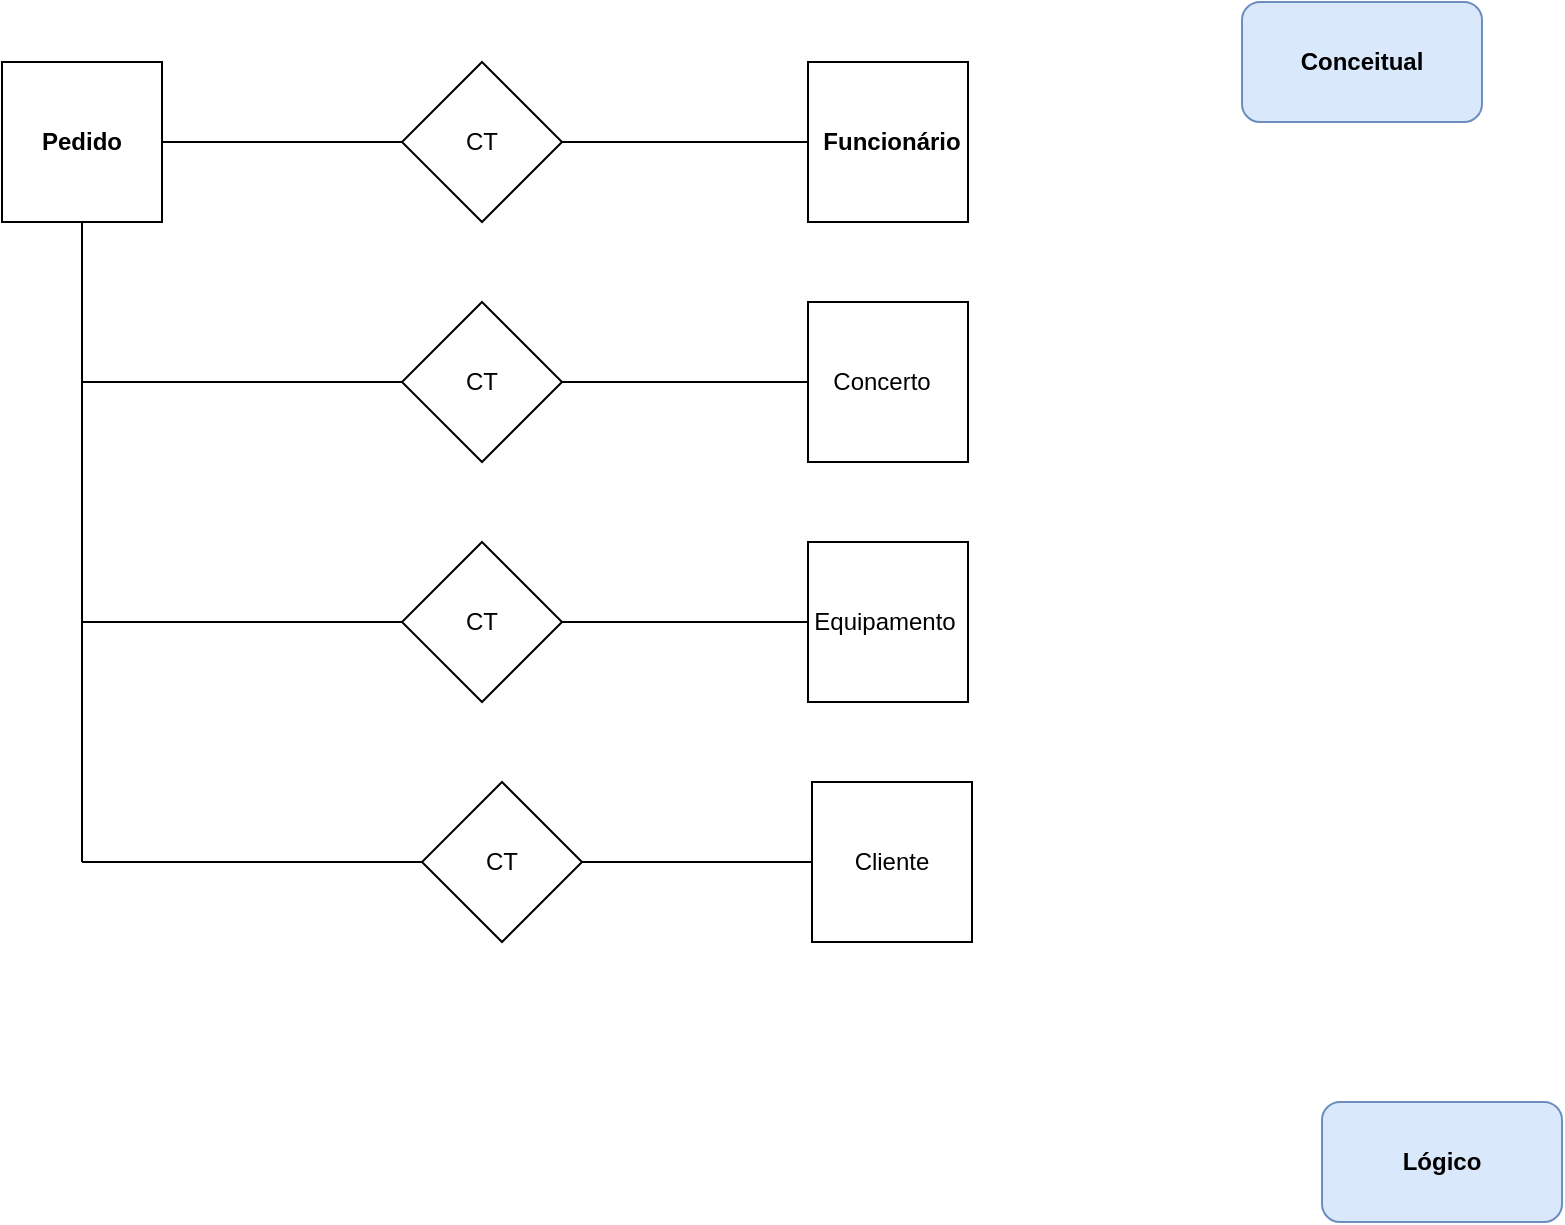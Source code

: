 <mxfile version="10.9.5" type="device"><diagram id="DcCaVyqEFKnXtLhaGvKs" name="Page-1"><mxGraphModel dx="926" dy="628" grid="1" gridSize="10" guides="1" tooltips="1" connect="1" arrows="1" fold="1" page="1" pageScale="1" pageWidth="827" pageHeight="1169" math="0" shadow="0"><root><mxCell id="0"/><mxCell id="1" parent="0"/><mxCell id="iHPE2WURYRClqCeKhf8n-1" value="" style="whiteSpace=wrap;html=1;aspect=fixed;" vertex="1" parent="1"><mxGeometry x="10" y="40" width="80" height="80" as="geometry"/></mxCell><mxCell id="iHPE2WURYRClqCeKhf8n-2" value="" style="endArrow=none;html=1;exitX=1;exitY=0.5;exitDx=0;exitDy=0;" edge="1" parent="1" source="iHPE2WURYRClqCeKhf8n-1"><mxGeometry width="50" height="50" relative="1" as="geometry"><mxPoint x="90" y="110" as="sourcePoint"/><mxPoint x="210" y="80" as="targetPoint"/></mxGeometry></mxCell><mxCell id="iHPE2WURYRClqCeKhf8n-4" value="" style="rhombus;whiteSpace=wrap;html=1;" vertex="1" parent="1"><mxGeometry x="210" y="40" width="80" height="80" as="geometry"/></mxCell><mxCell id="iHPE2WURYRClqCeKhf8n-5" value="" style="endArrow=none;html=1;exitX=1;exitY=0.5;exitDx=0;exitDy=0;entryX=0;entryY=0.5;entryDx=0;entryDy=0;" edge="1" parent="1" source="iHPE2WURYRClqCeKhf8n-4" target="iHPE2WURYRClqCeKhf8n-9"><mxGeometry width="50" height="50" relative="1" as="geometry"><mxPoint x="290" y="110" as="sourcePoint"/><mxPoint x="410" y="80" as="targetPoint"/></mxGeometry></mxCell><mxCell id="iHPE2WURYRClqCeKhf8n-6" value="" style="whiteSpace=wrap;html=1;aspect=fixed;" vertex="1" parent="1"><mxGeometry x="413" y="40" width="80" height="80" as="geometry"/></mxCell><mxCell id="iHPE2WURYRClqCeKhf8n-7" value="CT" style="text;html=1;strokeColor=none;fillColor=none;align=center;verticalAlign=middle;whiteSpace=wrap;rounded=0;" vertex="1" parent="1"><mxGeometry x="230" y="70" width="40" height="20" as="geometry"/></mxCell><mxCell id="iHPE2WURYRClqCeKhf8n-8" value="&lt;b&gt;Pedido&lt;/b&gt;" style="text;html=1;strokeColor=none;fillColor=none;align=center;verticalAlign=middle;whiteSpace=wrap;rounded=0;" vertex="1" parent="1"><mxGeometry x="15" y="55" width="70" height="50" as="geometry"/></mxCell><mxCell id="iHPE2WURYRClqCeKhf8n-9" value="&lt;b&gt;Funcionário&lt;/b&gt;" style="text;html=1;strokeColor=none;fillColor=none;align=center;verticalAlign=middle;whiteSpace=wrap;rounded=0;" vertex="1" parent="1"><mxGeometry x="420" y="60" width="70" height="40" as="geometry"/></mxCell><mxCell id="iHPE2WURYRClqCeKhf8n-10" value="" style="endArrow=none;html=1;entryX=0.5;entryY=1;entryDx=0;entryDy=0;" edge="1" parent="1" target="iHPE2WURYRClqCeKhf8n-1"><mxGeometry width="50" height="50" relative="1" as="geometry"><mxPoint x="50" y="200" as="sourcePoint"/><mxPoint x="80" y="120" as="targetPoint"/></mxGeometry></mxCell><mxCell id="iHPE2WURYRClqCeKhf8n-11" value="" style="endArrow=none;html=1;" edge="1" parent="1" target="iHPE2WURYRClqCeKhf8n-12"><mxGeometry width="50" height="50" relative="1" as="geometry"><mxPoint x="50" y="200" as="sourcePoint"/><mxPoint x="220" y="200" as="targetPoint"/><Array as="points"><mxPoint x="80" y="200"/></Array></mxGeometry></mxCell><mxCell id="iHPE2WURYRClqCeKhf8n-12" value="" style="rhombus;whiteSpace=wrap;html=1;" vertex="1" parent="1"><mxGeometry x="210" y="160" width="80" height="80" as="geometry"/></mxCell><mxCell id="iHPE2WURYRClqCeKhf8n-13" value="" style="endArrow=none;html=1;entryX=1;entryY=0.5;entryDx=0;entryDy=0;exitX=0;exitY=0.5;exitDx=0;exitDy=0;" edge="1" parent="1" source="iHPE2WURYRClqCeKhf8n-14" target="iHPE2WURYRClqCeKhf8n-12"><mxGeometry width="50" height="50" relative="1" as="geometry"><mxPoint x="410" y="200" as="sourcePoint"/><mxPoint x="60" y="260" as="targetPoint"/></mxGeometry></mxCell><mxCell id="iHPE2WURYRClqCeKhf8n-14" value="" style="whiteSpace=wrap;html=1;aspect=fixed;" vertex="1" parent="1"><mxGeometry x="413" y="160" width="80" height="80" as="geometry"/></mxCell><mxCell id="iHPE2WURYRClqCeKhf8n-15" value="" style="endArrow=none;html=1;" edge="1" parent="1"><mxGeometry width="50" height="50" relative="1" as="geometry"><mxPoint x="50" y="320" as="sourcePoint"/><mxPoint x="50" y="200" as="targetPoint"/></mxGeometry></mxCell><mxCell id="iHPE2WURYRClqCeKhf8n-16" value="" style="rhombus;whiteSpace=wrap;html=1;" vertex="1" parent="1"><mxGeometry x="210" y="280" width="80" height="80" as="geometry"/></mxCell><mxCell id="iHPE2WURYRClqCeKhf8n-17" value="" style="endArrow=none;html=1;entryX=0;entryY=0.5;entryDx=0;entryDy=0;" edge="1" parent="1" target="iHPE2WURYRClqCeKhf8n-16"><mxGeometry width="50" height="50" relative="1" as="geometry"><mxPoint x="50" y="320" as="sourcePoint"/><mxPoint x="100" y="310" as="targetPoint"/></mxGeometry></mxCell><mxCell id="iHPE2WURYRClqCeKhf8n-18" value="" style="endArrow=none;html=1;exitX=1;exitY=0.5;exitDx=0;exitDy=0;" edge="1" parent="1" source="iHPE2WURYRClqCeKhf8n-16"><mxGeometry width="50" height="50" relative="1" as="geometry"><mxPoint x="310" y="350" as="sourcePoint"/><mxPoint x="420" y="320" as="targetPoint"/></mxGeometry></mxCell><mxCell id="iHPE2WURYRClqCeKhf8n-19" value="" style="whiteSpace=wrap;html=1;aspect=fixed;" vertex="1" parent="1"><mxGeometry x="413" y="280" width="80" height="80" as="geometry"/></mxCell><mxCell id="iHPE2WURYRClqCeKhf8n-20" value="CT" style="text;html=1;strokeColor=none;fillColor=none;align=center;verticalAlign=middle;whiteSpace=wrap;rounded=0;" vertex="1" parent="1"><mxGeometry x="230" y="190" width="40" height="20" as="geometry"/></mxCell><mxCell id="iHPE2WURYRClqCeKhf8n-21" value="Concerto" style="text;html=1;strokeColor=none;fillColor=none;align=center;verticalAlign=middle;whiteSpace=wrap;rounded=0;" vertex="1" parent="1"><mxGeometry x="430" y="190" width="40" height="20" as="geometry"/></mxCell><mxCell id="iHPE2WURYRClqCeKhf8n-22" value="CT" style="text;html=1;strokeColor=none;fillColor=none;align=center;verticalAlign=middle;whiteSpace=wrap;rounded=0;" vertex="1" parent="1"><mxGeometry x="230" y="310" width="40" height="20" as="geometry"/></mxCell><mxCell id="iHPE2WURYRClqCeKhf8n-23" value="Equipamento" style="text;html=1;strokeColor=none;fillColor=none;align=center;verticalAlign=middle;whiteSpace=wrap;rounded=0;" vertex="1" parent="1"><mxGeometry x="430" y="310" width="43" height="20" as="geometry"/></mxCell><mxCell id="iHPE2WURYRClqCeKhf8n-24" value="" style="endArrow=none;html=1;" edge="1" parent="1"><mxGeometry width="50" height="50" relative="1" as="geometry"><mxPoint x="50" y="440" as="sourcePoint"/><mxPoint x="50" y="320" as="targetPoint"/></mxGeometry></mxCell><mxCell id="iHPE2WURYRClqCeKhf8n-25" value="" style="endArrow=none;html=1;" edge="1" parent="1"><mxGeometry width="50" height="50" relative="1" as="geometry"><mxPoint x="50" y="440" as="sourcePoint"/><mxPoint x="220" y="440" as="targetPoint"/></mxGeometry></mxCell><mxCell id="iHPE2WURYRClqCeKhf8n-26" value="" style="rhombus;whiteSpace=wrap;html=1;" vertex="1" parent="1"><mxGeometry x="220" y="400" width="80" height="80" as="geometry"/></mxCell><mxCell id="iHPE2WURYRClqCeKhf8n-27" value="" style="endArrow=none;html=1;exitX=1;exitY=0.5;exitDx=0;exitDy=0;" edge="1" parent="1" source="iHPE2WURYRClqCeKhf8n-26"><mxGeometry width="50" height="50" relative="1" as="geometry"><mxPoint x="330" y="470" as="sourcePoint"/><mxPoint x="420" y="440" as="targetPoint"/></mxGeometry></mxCell><mxCell id="iHPE2WURYRClqCeKhf8n-28" value="" style="whiteSpace=wrap;html=1;aspect=fixed;" vertex="1" parent="1"><mxGeometry x="415" y="400" width="80" height="80" as="geometry"/></mxCell><mxCell id="iHPE2WURYRClqCeKhf8n-29" value="CT" style="text;html=1;strokeColor=none;fillColor=none;align=center;verticalAlign=middle;whiteSpace=wrap;rounded=0;" vertex="1" parent="1"><mxGeometry x="240" y="430" width="40" height="20" as="geometry"/></mxCell><mxCell id="iHPE2WURYRClqCeKhf8n-30" value="Cliente" style="text;html=1;strokeColor=none;fillColor=none;align=center;verticalAlign=middle;whiteSpace=wrap;rounded=0;" vertex="1" parent="1"><mxGeometry x="435" y="430" width="40" height="20" as="geometry"/></mxCell><mxCell id="iHPE2WURYRClqCeKhf8n-31" value="" style="rounded=1;whiteSpace=wrap;html=1;fillColor=#dae8fc;strokeColor=#6c8ebf;" vertex="1" parent="1"><mxGeometry x="630" y="10" width="120" height="60" as="geometry"/></mxCell><mxCell id="iHPE2WURYRClqCeKhf8n-32" value="&lt;b&gt;Conceitual&lt;/b&gt;" style="text;html=1;strokeColor=none;fillColor=none;align=center;verticalAlign=middle;whiteSpace=wrap;rounded=0;" vertex="1" parent="1"><mxGeometry x="640" y="10" width="100" height="60" as="geometry"/></mxCell><mxCell id="iHPE2WURYRClqCeKhf8n-33" value="" style="rounded=1;whiteSpace=wrap;html=1;fillColor=#dae8fc;strokeColor=#6c8ebf;" vertex="1" parent="1"><mxGeometry x="670" y="560" width="120" height="60" as="geometry"/></mxCell><mxCell id="iHPE2WURYRClqCeKhf8n-34" value="&lt;b&gt;Lógico&lt;/b&gt;" style="text;html=1;strokeColor=none;fillColor=none;align=center;verticalAlign=middle;whiteSpace=wrap;rounded=0;" vertex="1" parent="1"><mxGeometry x="670" y="562" width="120" height="56" as="geometry"/></mxCell></root></mxGraphModel></diagram></mxfile>